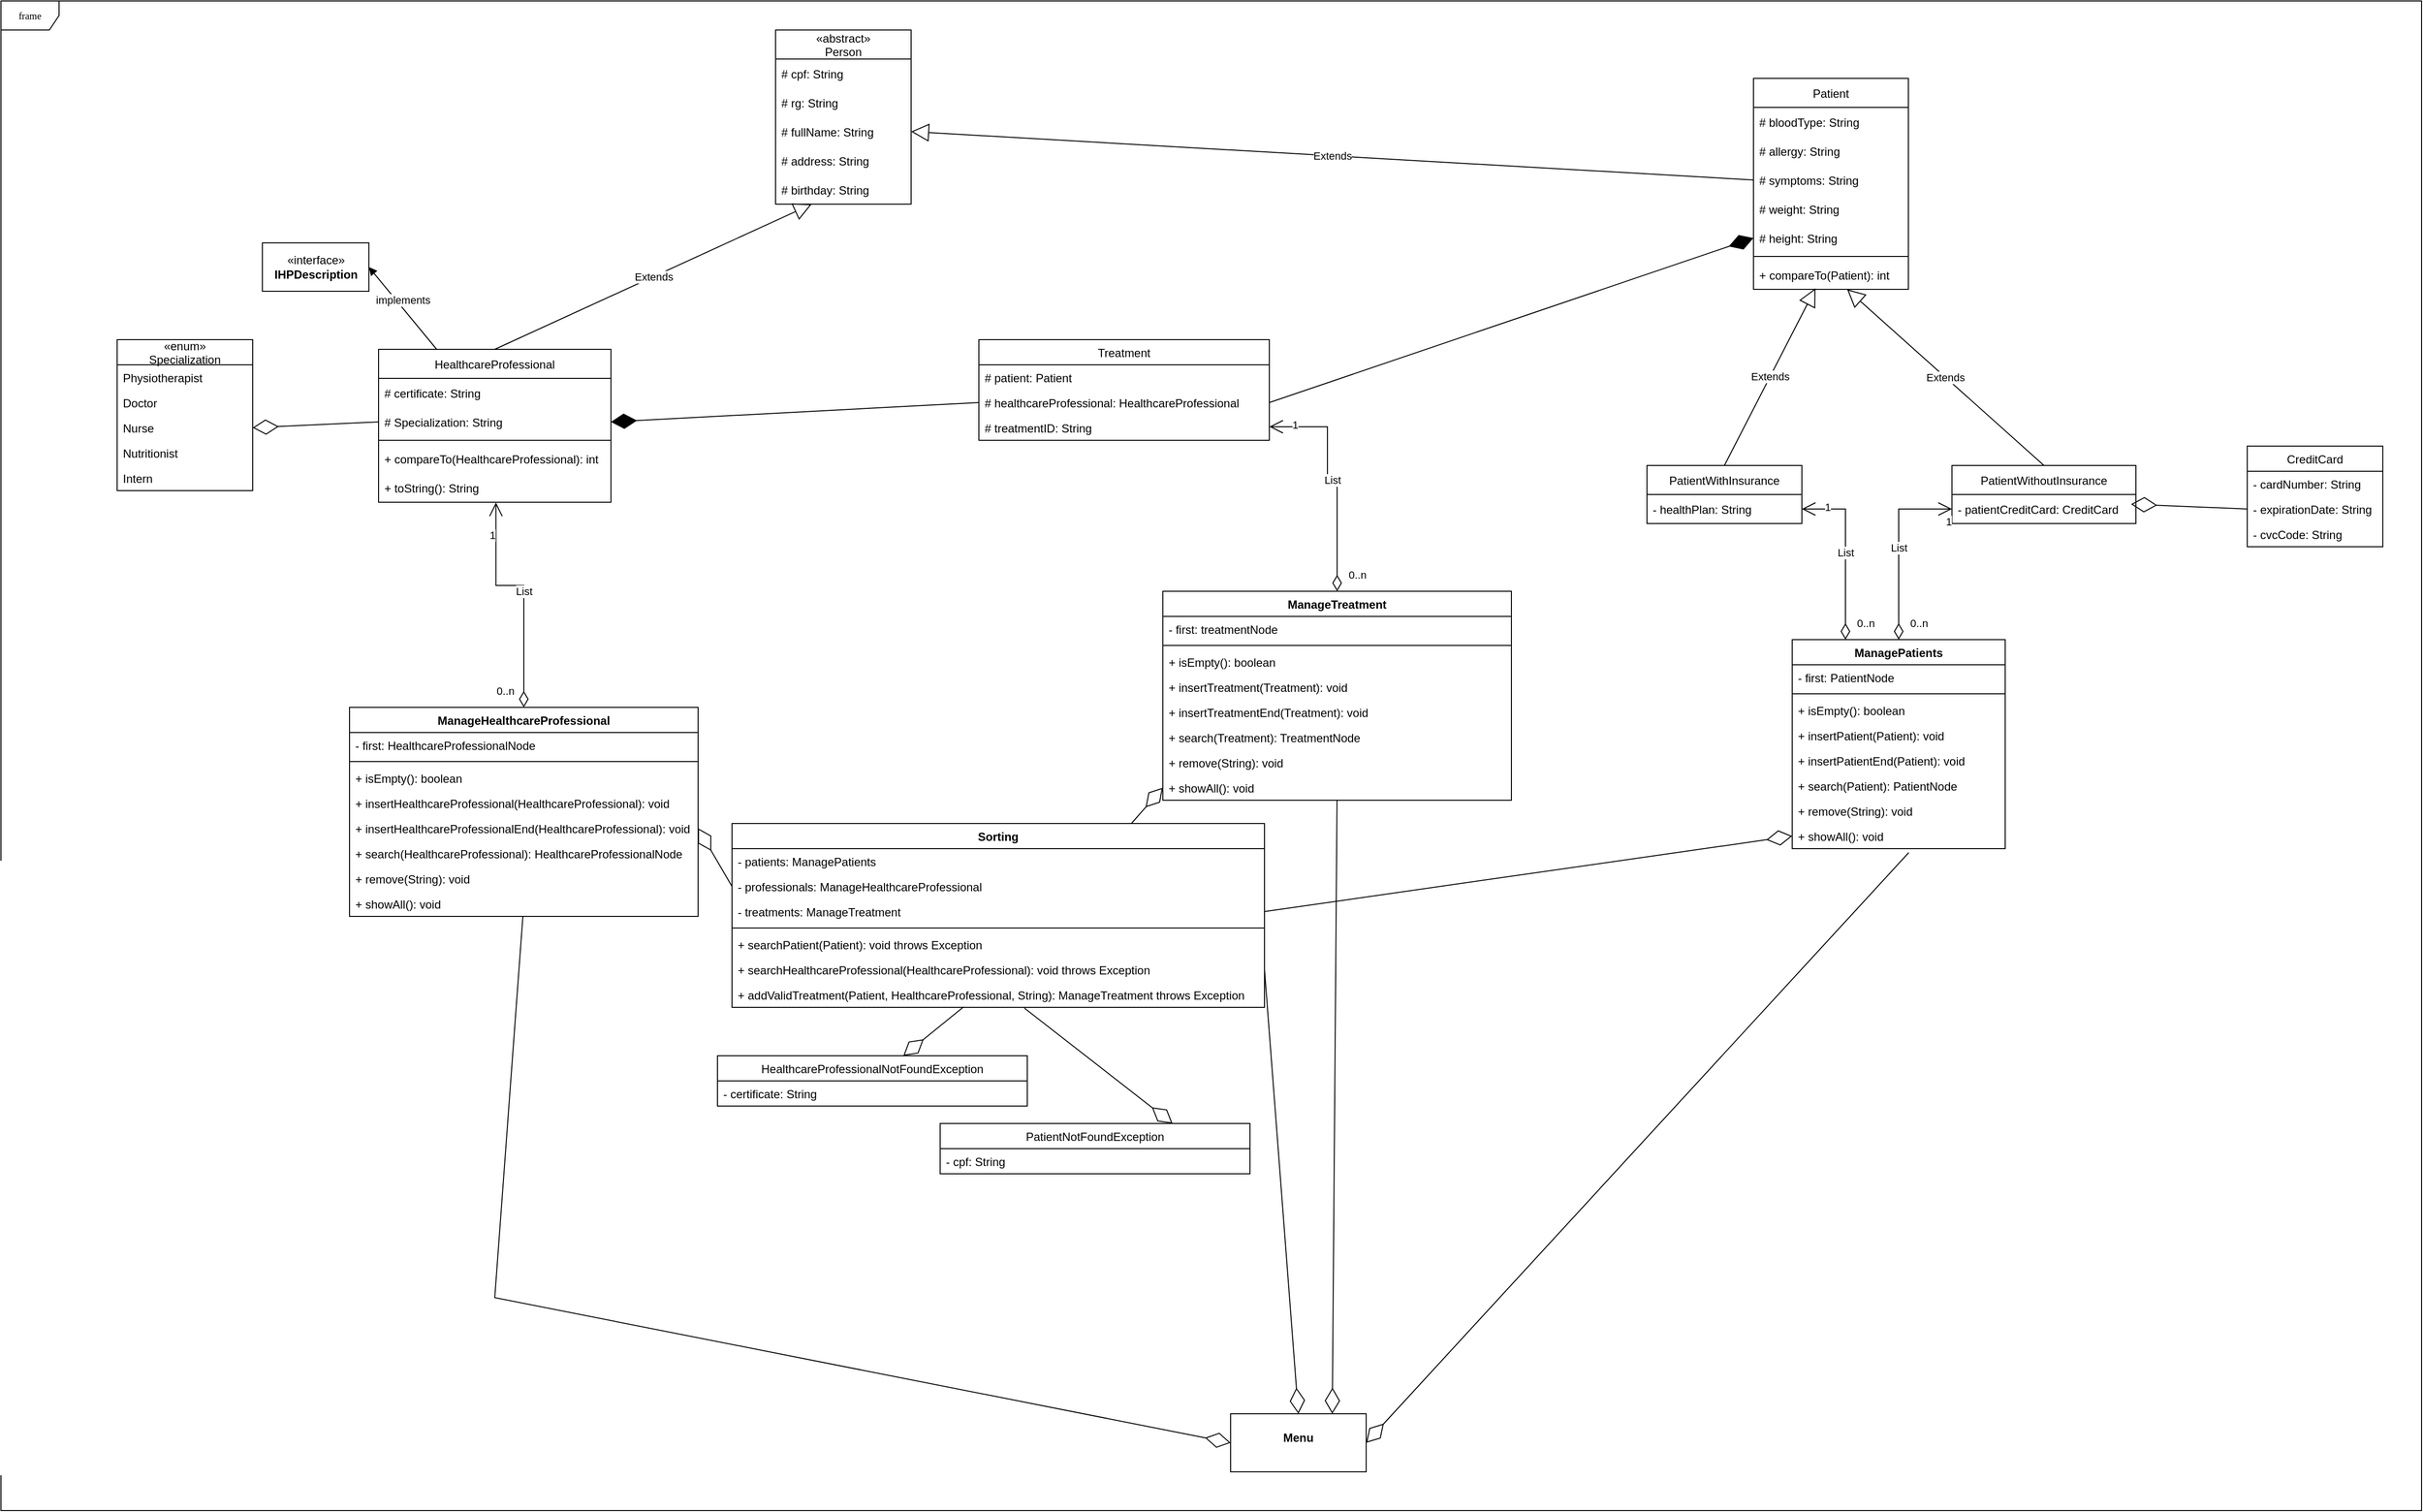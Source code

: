 <mxfile version="20.4.2" type="device"><diagram name="Page-1" id="c4acf3e9-155e-7222-9cf6-157b1a14988f"><mxGraphModel dx="4405" dy="1885" grid="1" gridSize="10" guides="1" tooltips="1" connect="1" arrows="1" fold="1" page="1" pageScale="1" pageWidth="850" pageHeight="1100" background="none" math="0" shadow="0"><root><mxCell id="0"/><mxCell id="1" parent="0"/><mxCell id="17acba5748e5396b-1" value="frame" style="shape=umlFrame;whiteSpace=wrap;html=1;rounded=0;shadow=0;comic=0;labelBackgroundColor=none;strokeWidth=1;fontFamily=Verdana;fontSize=10;align=center;" parent="1" vertex="1"><mxGeometry x="-30" y="30" width="2500" height="1560" as="geometry"/></mxCell><mxCell id="N2tjgYYpar3MFSPGsnlh-13" value="«abstract»&#10;Person" style="swimlane;fontStyle=0;childLayout=stackLayout;horizontal=1;startSize=30;horizontalStack=0;resizeParent=1;resizeParentMax=0;resizeLast=0;collapsible=1;marginBottom=0;" vertex="1" parent="1"><mxGeometry x="770" y="60" width="140" height="180" as="geometry"><mxRectangle x="420" y="280" width="80" height="30" as="alternateBounds"/></mxGeometry></mxCell><mxCell id="N2tjgYYpar3MFSPGsnlh-14" value="# cpf: String" style="text;strokeColor=none;fillColor=none;align=left;verticalAlign=middle;spacingLeft=4;spacingRight=4;overflow=hidden;points=[[0,0.5],[1,0.5]];portConstraint=eastwest;rotatable=0;" vertex="1" parent="N2tjgYYpar3MFSPGsnlh-13"><mxGeometry y="30" width="140" height="30" as="geometry"/></mxCell><mxCell id="N2tjgYYpar3MFSPGsnlh-15" value="# rg: String" style="text;strokeColor=none;fillColor=none;align=left;verticalAlign=middle;spacingLeft=4;spacingRight=4;overflow=hidden;points=[[0,0.5],[1,0.5]];portConstraint=eastwest;rotatable=0;" vertex="1" parent="N2tjgYYpar3MFSPGsnlh-13"><mxGeometry y="60" width="140" height="30" as="geometry"/></mxCell><mxCell id="N2tjgYYpar3MFSPGsnlh-16" value="# fullName: String" style="text;strokeColor=none;fillColor=none;align=left;verticalAlign=middle;spacingLeft=4;spacingRight=4;overflow=hidden;points=[[0,0.5],[1,0.5]];portConstraint=eastwest;rotatable=0;" vertex="1" parent="N2tjgYYpar3MFSPGsnlh-13"><mxGeometry y="90" width="140" height="30" as="geometry"/></mxCell><mxCell id="N2tjgYYpar3MFSPGsnlh-18" value="# address: String" style="text;strokeColor=none;fillColor=none;align=left;verticalAlign=middle;spacingLeft=4;spacingRight=4;overflow=hidden;points=[[0,0.5],[1,0.5]];portConstraint=eastwest;rotatable=0;" vertex="1" parent="N2tjgYYpar3MFSPGsnlh-13"><mxGeometry y="120" width="140" height="30" as="geometry"/></mxCell><mxCell id="N2tjgYYpar3MFSPGsnlh-19" value="# birthday: String" style="text;strokeColor=none;fillColor=none;align=left;verticalAlign=middle;spacingLeft=4;spacingRight=4;overflow=hidden;points=[[0,0.5],[1,0.5]];portConstraint=eastwest;rotatable=0;" vertex="1" parent="N2tjgYYpar3MFSPGsnlh-13"><mxGeometry y="150" width="140" height="30" as="geometry"/></mxCell><mxCell id="N2tjgYYpar3MFSPGsnlh-28" value="Patient" style="swimlane;fontStyle=0;childLayout=stackLayout;horizontal=1;startSize=30;horizontalStack=0;resizeParent=1;resizeParentMax=0;resizeLast=0;collapsible=1;marginBottom=0;" vertex="1" parent="1"><mxGeometry x="1780" y="110" width="160" height="218" as="geometry"><mxRectangle x="420" y="280" width="80" height="30" as="alternateBounds"/></mxGeometry></mxCell><mxCell id="N2tjgYYpar3MFSPGsnlh-29" value="# bloodType: String" style="text;strokeColor=none;fillColor=none;align=left;verticalAlign=middle;spacingLeft=4;spacingRight=4;overflow=hidden;points=[[0,0.5],[1,0.5]];portConstraint=eastwest;rotatable=0;" vertex="1" parent="N2tjgYYpar3MFSPGsnlh-28"><mxGeometry y="30" width="160" height="30" as="geometry"/></mxCell><mxCell id="N2tjgYYpar3MFSPGsnlh-30" value="# allergy: String" style="text;strokeColor=none;fillColor=none;align=left;verticalAlign=middle;spacingLeft=4;spacingRight=4;overflow=hidden;points=[[0,0.5],[1,0.5]];portConstraint=eastwest;rotatable=0;" vertex="1" parent="N2tjgYYpar3MFSPGsnlh-28"><mxGeometry y="60" width="160" height="30" as="geometry"/></mxCell><mxCell id="N2tjgYYpar3MFSPGsnlh-31" value="# symptoms: String" style="text;strokeColor=none;fillColor=none;align=left;verticalAlign=middle;spacingLeft=4;spacingRight=4;overflow=hidden;points=[[0,0.5],[1,0.5]];portConstraint=eastwest;rotatable=0;" vertex="1" parent="N2tjgYYpar3MFSPGsnlh-28"><mxGeometry y="90" width="160" height="30" as="geometry"/></mxCell><mxCell id="N2tjgYYpar3MFSPGsnlh-32" value="# weight: String" style="text;strokeColor=none;fillColor=none;align=left;verticalAlign=middle;spacingLeft=4;spacingRight=4;overflow=hidden;points=[[0,0.5],[1,0.5]];portConstraint=eastwest;rotatable=0;" vertex="1" parent="N2tjgYYpar3MFSPGsnlh-28"><mxGeometry y="120" width="160" height="30" as="geometry"/></mxCell><mxCell id="N2tjgYYpar3MFSPGsnlh-33" value="# height: String" style="text;strokeColor=none;fillColor=none;align=left;verticalAlign=middle;spacingLeft=4;spacingRight=4;overflow=hidden;points=[[0,0.5],[1,0.5]];portConstraint=eastwest;rotatable=0;" vertex="1" parent="N2tjgYYpar3MFSPGsnlh-28"><mxGeometry y="150" width="160" height="30" as="geometry"/></mxCell><mxCell id="N2tjgYYpar3MFSPGsnlh-45" value="" style="line;strokeWidth=1;fillColor=none;align=left;verticalAlign=middle;spacingTop=-1;spacingLeft=3;spacingRight=3;rotatable=0;labelPosition=right;points=[];portConstraint=eastwest;strokeColor=inherit;" vertex="1" parent="N2tjgYYpar3MFSPGsnlh-28"><mxGeometry y="180" width="160" height="8" as="geometry"/></mxCell><mxCell id="N2tjgYYpar3MFSPGsnlh-36" value="+ compareTo(Patient): int" style="text;strokeColor=none;fillColor=none;align=left;verticalAlign=middle;spacingLeft=4;spacingRight=4;overflow=hidden;points=[[0,0.5],[1,0.5]];portConstraint=eastwest;rotatable=0;" vertex="1" parent="N2tjgYYpar3MFSPGsnlh-28"><mxGeometry y="188" width="160" height="30" as="geometry"/></mxCell><mxCell id="N2tjgYYpar3MFSPGsnlh-42" value="Extends" style="endArrow=block;endSize=16;endFill=0;html=1;rounded=0;exitX=0;exitY=0.5;exitDx=0;exitDy=0;entryX=1;entryY=0.5;entryDx=0;entryDy=0;" edge="1" parent="1" source="N2tjgYYpar3MFSPGsnlh-31" target="N2tjgYYpar3MFSPGsnlh-16"><mxGeometry width="160" relative="1" as="geometry"><mxPoint x="560" y="370" as="sourcePoint"/><mxPoint x="720" y="370" as="targetPoint"/></mxGeometry></mxCell><mxCell id="N2tjgYYpar3MFSPGsnlh-46" value="HealthcareProfessional" style="swimlane;fontStyle=0;childLayout=stackLayout;horizontal=1;startSize=30;horizontalStack=0;resizeParent=1;resizeParentMax=0;resizeLast=0;collapsible=1;marginBottom=0;" vertex="1" parent="1"><mxGeometry x="360" y="390" width="240" height="158" as="geometry"><mxRectangle x="420" y="280" width="80" height="30" as="alternateBounds"/></mxGeometry></mxCell><mxCell id="N2tjgYYpar3MFSPGsnlh-47" value="# certificate: String" style="text;strokeColor=none;fillColor=none;align=left;verticalAlign=middle;spacingLeft=4;spacingRight=4;overflow=hidden;points=[[0,0.5],[1,0.5]];portConstraint=eastwest;rotatable=0;" vertex="1" parent="N2tjgYYpar3MFSPGsnlh-46"><mxGeometry y="30" width="240" height="30" as="geometry"/></mxCell><mxCell id="N2tjgYYpar3MFSPGsnlh-48" value="# Specialization: String" style="text;strokeColor=none;fillColor=none;align=left;verticalAlign=middle;spacingLeft=4;spacingRight=4;overflow=hidden;points=[[0,0.5],[1,0.5]];portConstraint=eastwest;rotatable=0;" vertex="1" parent="N2tjgYYpar3MFSPGsnlh-46"><mxGeometry y="60" width="240" height="30" as="geometry"/></mxCell><mxCell id="N2tjgYYpar3MFSPGsnlh-52" value="" style="line;strokeWidth=1;fillColor=none;align=left;verticalAlign=middle;spacingTop=-1;spacingLeft=3;spacingRight=3;rotatable=0;labelPosition=right;points=[];portConstraint=eastwest;strokeColor=inherit;" vertex="1" parent="N2tjgYYpar3MFSPGsnlh-46"><mxGeometry y="90" width="240" height="8" as="geometry"/></mxCell><mxCell id="N2tjgYYpar3MFSPGsnlh-94" value="+ compareTo(HealthcareProfessional): int" style="text;strokeColor=none;fillColor=none;align=left;verticalAlign=middle;spacingLeft=4;spacingRight=4;overflow=hidden;points=[[0,0.5],[1,0.5]];portConstraint=eastwest;rotatable=0;" vertex="1" parent="N2tjgYYpar3MFSPGsnlh-46"><mxGeometry y="98" width="240" height="30" as="geometry"/></mxCell><mxCell id="N2tjgYYpar3MFSPGsnlh-53" value="+ toString(): String" style="text;strokeColor=none;fillColor=none;align=left;verticalAlign=middle;spacingLeft=4;spacingRight=4;overflow=hidden;points=[[0,0.5],[1,0.5]];portConstraint=eastwest;rotatable=0;" vertex="1" parent="N2tjgYYpar3MFSPGsnlh-46"><mxGeometry y="128" width="240" height="30" as="geometry"/></mxCell><mxCell id="N2tjgYYpar3MFSPGsnlh-54" value="Extends" style="endArrow=block;endSize=16;endFill=0;html=1;rounded=0;exitX=0.5;exitY=0;exitDx=0;exitDy=0;" edge="1" parent="1" source="N2tjgYYpar3MFSPGsnlh-46" target="N2tjgYYpar3MFSPGsnlh-19"><mxGeometry width="160" relative="1" as="geometry"><mxPoint x="534.29" y="410" as="sourcePoint"/><mxPoint x="380.004" y="320" as="targetPoint"/></mxGeometry></mxCell><mxCell id="N2tjgYYpar3MFSPGsnlh-57" value="«enum»&#10;Specialization" style="swimlane;fontStyle=0;childLayout=stackLayout;horizontal=1;startSize=26;fillColor=none;horizontalStack=0;resizeParent=1;resizeParentMax=0;resizeLast=0;collapsible=1;marginBottom=0;" vertex="1" parent="1"><mxGeometry x="90" y="380" width="140" height="156" as="geometry"/></mxCell><mxCell id="N2tjgYYpar3MFSPGsnlh-58" value="Physiotherapist" style="text;strokeColor=none;fillColor=none;align=left;verticalAlign=top;spacingLeft=4;spacingRight=4;overflow=hidden;rotatable=0;points=[[0,0.5],[1,0.5]];portConstraint=eastwest;" vertex="1" parent="N2tjgYYpar3MFSPGsnlh-57"><mxGeometry y="26" width="140" height="26" as="geometry"/></mxCell><mxCell id="N2tjgYYpar3MFSPGsnlh-59" value="Doctor" style="text;strokeColor=none;fillColor=none;align=left;verticalAlign=top;spacingLeft=4;spacingRight=4;overflow=hidden;rotatable=0;points=[[0,0.5],[1,0.5]];portConstraint=eastwest;" vertex="1" parent="N2tjgYYpar3MFSPGsnlh-57"><mxGeometry y="52" width="140" height="26" as="geometry"/></mxCell><mxCell id="N2tjgYYpar3MFSPGsnlh-60" value="Nurse" style="text;strokeColor=none;fillColor=none;align=left;verticalAlign=top;spacingLeft=4;spacingRight=4;overflow=hidden;rotatable=0;points=[[0,0.5],[1,0.5]];portConstraint=eastwest;" vertex="1" parent="N2tjgYYpar3MFSPGsnlh-57"><mxGeometry y="78" width="140" height="26" as="geometry"/></mxCell><mxCell id="N2tjgYYpar3MFSPGsnlh-61" value="Nutritionist" style="text;strokeColor=none;fillColor=none;align=left;verticalAlign=top;spacingLeft=4;spacingRight=4;overflow=hidden;rotatable=0;points=[[0,0.5],[1,0.5]];portConstraint=eastwest;" vertex="1" parent="N2tjgYYpar3MFSPGsnlh-57"><mxGeometry y="104" width="140" height="26" as="geometry"/></mxCell><mxCell id="N2tjgYYpar3MFSPGsnlh-62" value="Intern" style="text;strokeColor=none;fillColor=none;align=left;verticalAlign=top;spacingLeft=4;spacingRight=4;overflow=hidden;rotatable=0;points=[[0,0.5],[1,0.5]];portConstraint=eastwest;" vertex="1" parent="N2tjgYYpar3MFSPGsnlh-57"><mxGeometry y="130" width="140" height="26" as="geometry"/></mxCell><mxCell id="N2tjgYYpar3MFSPGsnlh-77" value="PatientWithInsurance" style="swimlane;fontStyle=0;childLayout=stackLayout;horizontal=1;startSize=30;horizontalStack=0;resizeParent=1;resizeParentMax=0;resizeLast=0;collapsible=1;marginBottom=0;" vertex="1" parent="1"><mxGeometry x="1670" y="510" width="160" height="60" as="geometry"><mxRectangle x="420" y="280" width="80" height="30" as="alternateBounds"/></mxGeometry></mxCell><mxCell id="N2tjgYYpar3MFSPGsnlh-78" value="- healthPlan: String" style="text;strokeColor=none;fillColor=none;align=left;verticalAlign=middle;spacingLeft=4;spacingRight=4;overflow=hidden;points=[[0,0.5],[1,0.5]];portConstraint=eastwest;rotatable=0;" vertex="1" parent="N2tjgYYpar3MFSPGsnlh-77"><mxGeometry y="30" width="160" height="30" as="geometry"/></mxCell><mxCell id="N2tjgYYpar3MFSPGsnlh-85" value="PatientWithoutInsurance" style="swimlane;fontStyle=0;childLayout=stackLayout;horizontal=1;startSize=30;horizontalStack=0;resizeParent=1;resizeParentMax=0;resizeLast=0;collapsible=1;marginBottom=0;" vertex="1" parent="1"><mxGeometry x="1985" y="510" width="190" height="60" as="geometry"><mxRectangle x="420" y="280" width="80" height="30" as="alternateBounds"/></mxGeometry></mxCell><mxCell id="N2tjgYYpar3MFSPGsnlh-86" value="- patientCreditCard: CreditCard" style="text;strokeColor=none;fillColor=none;align=left;verticalAlign=middle;spacingLeft=4;spacingRight=4;overflow=hidden;points=[[0,0.5],[1,0.5]];portConstraint=eastwest;rotatable=0;" vertex="1" parent="N2tjgYYpar3MFSPGsnlh-85"><mxGeometry y="30" width="190" height="30" as="geometry"/></mxCell><mxCell id="N2tjgYYpar3MFSPGsnlh-88" value="Extends" style="endArrow=block;endSize=16;endFill=0;html=1;rounded=0;entryX=0.4;entryY=0.967;entryDx=0;entryDy=0;entryPerimeter=0;exitX=0.5;exitY=0;exitDx=0;exitDy=0;" edge="1" parent="1" source="N2tjgYYpar3MFSPGsnlh-77" target="N2tjgYYpar3MFSPGsnlh-36"><mxGeometry width="160" relative="1" as="geometry"><mxPoint x="1420" y="660" as="sourcePoint"/><mxPoint x="1471.429" y="570" as="targetPoint"/></mxGeometry></mxCell><mxCell id="N2tjgYYpar3MFSPGsnlh-89" value="Extends" style="endArrow=block;endSize=16;endFill=0;html=1;rounded=0;exitX=0.5;exitY=0;exitDx=0;exitDy=0;" edge="1" parent="1" source="N2tjgYYpar3MFSPGsnlh-85" target="N2tjgYYpar3MFSPGsnlh-36"><mxGeometry width="160" relative="1" as="geometry"><mxPoint x="1710" y="652.99" as="sourcePoint"/><mxPoint x="1836" y="560" as="targetPoint"/></mxGeometry></mxCell><mxCell id="N2tjgYYpar3MFSPGsnlh-90" value="«interface»&lt;br&gt;&lt;b&gt;IHPDescription&lt;/b&gt;" style="html=1;" vertex="1" parent="1"><mxGeometry x="240" y="280" width="110" height="50" as="geometry"/></mxCell><mxCell id="N2tjgYYpar3MFSPGsnlh-91" value="implements" style="html=1;verticalAlign=bottom;endArrow=block;rounded=0;exitX=0.25;exitY=0;exitDx=0;exitDy=0;entryX=1;entryY=0.5;entryDx=0;entryDy=0;" edge="1" parent="1" source="N2tjgYYpar3MFSPGsnlh-46" target="N2tjgYYpar3MFSPGsnlh-90"><mxGeometry width="80" relative="1" as="geometry"><mxPoint x="340" y="604.5" as="sourcePoint"/><mxPoint x="420" y="604.5" as="targetPoint"/></mxGeometry></mxCell><mxCell id="N2tjgYYpar3MFSPGsnlh-95" value="CreditCard" style="swimlane;fontStyle=0;childLayout=stackLayout;horizontal=1;startSize=26;fillColor=none;horizontalStack=0;resizeParent=1;resizeParentMax=0;resizeLast=0;collapsible=1;marginBottom=0;" vertex="1" parent="1"><mxGeometry x="2290" y="490" width="140" height="104" as="geometry"/></mxCell><mxCell id="N2tjgYYpar3MFSPGsnlh-96" value="- cardNumber: String" style="text;strokeColor=none;fillColor=none;align=left;verticalAlign=top;spacingLeft=4;spacingRight=4;overflow=hidden;rotatable=0;points=[[0,0.5],[1,0.5]];portConstraint=eastwest;" vertex="1" parent="N2tjgYYpar3MFSPGsnlh-95"><mxGeometry y="26" width="140" height="26" as="geometry"/></mxCell><mxCell id="N2tjgYYpar3MFSPGsnlh-97" value="- expirationDate: String" style="text;strokeColor=none;fillColor=none;align=left;verticalAlign=top;spacingLeft=4;spacingRight=4;overflow=hidden;rotatable=0;points=[[0,0.5],[1,0.5]];portConstraint=eastwest;" vertex="1" parent="N2tjgYYpar3MFSPGsnlh-95"><mxGeometry y="52" width="140" height="26" as="geometry"/></mxCell><mxCell id="N2tjgYYpar3MFSPGsnlh-98" value="- cvcCode: String" style="text;strokeColor=none;fillColor=none;align=left;verticalAlign=top;spacingLeft=4;spacingRight=4;overflow=hidden;rotatable=0;points=[[0,0.5],[1,0.5]];portConstraint=eastwest;" vertex="1" parent="N2tjgYYpar3MFSPGsnlh-95"><mxGeometry y="78" width="140" height="26" as="geometry"/></mxCell><mxCell id="N2tjgYYpar3MFSPGsnlh-102" value="ManagePatients" style="swimlane;fontStyle=1;align=center;verticalAlign=top;childLayout=stackLayout;horizontal=1;startSize=26;horizontalStack=0;resizeParent=1;resizeParentMax=0;resizeLast=0;collapsible=1;marginBottom=0;" vertex="1" parent="1"><mxGeometry x="1820" y="690" width="220" height="216" as="geometry"/></mxCell><mxCell id="N2tjgYYpar3MFSPGsnlh-103" value="- first: PatientNode" style="text;strokeColor=none;fillColor=none;align=left;verticalAlign=top;spacingLeft=4;spacingRight=4;overflow=hidden;rotatable=0;points=[[0,0.5],[1,0.5]];portConstraint=eastwest;" vertex="1" parent="N2tjgYYpar3MFSPGsnlh-102"><mxGeometry y="26" width="220" height="26" as="geometry"/></mxCell><mxCell id="N2tjgYYpar3MFSPGsnlh-104" value="" style="line;strokeWidth=1;fillColor=none;align=left;verticalAlign=middle;spacingTop=-1;spacingLeft=3;spacingRight=3;rotatable=0;labelPosition=right;points=[];portConstraint=eastwest;strokeColor=inherit;" vertex="1" parent="N2tjgYYpar3MFSPGsnlh-102"><mxGeometry y="52" width="220" height="8" as="geometry"/></mxCell><mxCell id="N2tjgYYpar3MFSPGsnlh-105" value="+ isEmpty(): boolean" style="text;strokeColor=none;fillColor=none;align=left;verticalAlign=top;spacingLeft=4;spacingRight=4;overflow=hidden;rotatable=0;points=[[0,0.5],[1,0.5]];portConstraint=eastwest;" vertex="1" parent="N2tjgYYpar3MFSPGsnlh-102"><mxGeometry y="60" width="220" height="26" as="geometry"/></mxCell><mxCell id="N2tjgYYpar3MFSPGsnlh-107" value="+ insertPatient(Patient): void" style="text;strokeColor=none;fillColor=none;align=left;verticalAlign=top;spacingLeft=4;spacingRight=4;overflow=hidden;rotatable=0;points=[[0,0.5],[1,0.5]];portConstraint=eastwest;" vertex="1" parent="N2tjgYYpar3MFSPGsnlh-102"><mxGeometry y="86" width="220" height="26" as="geometry"/></mxCell><mxCell id="N2tjgYYpar3MFSPGsnlh-108" value="+ insertPatientEnd(Patient): void" style="text;strokeColor=none;fillColor=none;align=left;verticalAlign=top;spacingLeft=4;spacingRight=4;overflow=hidden;rotatable=0;points=[[0,0.5],[1,0.5]];portConstraint=eastwest;" vertex="1" parent="N2tjgYYpar3MFSPGsnlh-102"><mxGeometry y="112" width="220" height="26" as="geometry"/></mxCell><mxCell id="N2tjgYYpar3MFSPGsnlh-109" value="+ search(Patient): PatientNode" style="text;strokeColor=none;fillColor=none;align=left;verticalAlign=top;spacingLeft=4;spacingRight=4;overflow=hidden;rotatable=0;points=[[0,0.5],[1,0.5]];portConstraint=eastwest;" vertex="1" parent="N2tjgYYpar3MFSPGsnlh-102"><mxGeometry y="138" width="220" height="26" as="geometry"/></mxCell><mxCell id="N2tjgYYpar3MFSPGsnlh-110" value="+ remove(String): void" style="text;strokeColor=none;fillColor=none;align=left;verticalAlign=top;spacingLeft=4;spacingRight=4;overflow=hidden;rotatable=0;points=[[0,0.5],[1,0.5]];portConstraint=eastwest;" vertex="1" parent="N2tjgYYpar3MFSPGsnlh-102"><mxGeometry y="164" width="220" height="26" as="geometry"/></mxCell><mxCell id="N2tjgYYpar3MFSPGsnlh-106" value="+ showAll(): void" style="text;strokeColor=none;fillColor=none;align=left;verticalAlign=top;spacingLeft=4;spacingRight=4;overflow=hidden;rotatable=0;points=[[0,0.5],[1,0.5]];portConstraint=eastwest;" vertex="1" parent="N2tjgYYpar3MFSPGsnlh-102"><mxGeometry y="190" width="220" height="26" as="geometry"/></mxCell><mxCell id="N2tjgYYpar3MFSPGsnlh-111" value="ManageHealthcareProfessional" style="swimlane;fontStyle=1;align=center;verticalAlign=top;childLayout=stackLayout;horizontal=1;startSize=26;horizontalStack=0;resizeParent=1;resizeParentMax=0;resizeLast=0;collapsible=1;marginBottom=0;" vertex="1" parent="1"><mxGeometry x="330" y="760" width="360" height="216" as="geometry"/></mxCell><mxCell id="N2tjgYYpar3MFSPGsnlh-112" value="- first: HealthcareProfessionalNode" style="text;strokeColor=none;fillColor=none;align=left;verticalAlign=top;spacingLeft=4;spacingRight=4;overflow=hidden;rotatable=0;points=[[0,0.5],[1,0.5]];portConstraint=eastwest;" vertex="1" parent="N2tjgYYpar3MFSPGsnlh-111"><mxGeometry y="26" width="360" height="26" as="geometry"/></mxCell><mxCell id="N2tjgYYpar3MFSPGsnlh-113" value="" style="line;strokeWidth=1;fillColor=none;align=left;verticalAlign=middle;spacingTop=-1;spacingLeft=3;spacingRight=3;rotatable=0;labelPosition=right;points=[];portConstraint=eastwest;strokeColor=inherit;" vertex="1" parent="N2tjgYYpar3MFSPGsnlh-111"><mxGeometry y="52" width="360" height="8" as="geometry"/></mxCell><mxCell id="N2tjgYYpar3MFSPGsnlh-114" value="+ isEmpty(): boolean" style="text;strokeColor=none;fillColor=none;align=left;verticalAlign=top;spacingLeft=4;spacingRight=4;overflow=hidden;rotatable=0;points=[[0,0.5],[1,0.5]];portConstraint=eastwest;" vertex="1" parent="N2tjgYYpar3MFSPGsnlh-111"><mxGeometry y="60" width="360" height="26" as="geometry"/></mxCell><mxCell id="N2tjgYYpar3MFSPGsnlh-115" value="+ insertHealthcareProfessional(HealthcareProfessional): void" style="text;strokeColor=none;fillColor=none;align=left;verticalAlign=top;spacingLeft=4;spacingRight=4;overflow=hidden;rotatable=0;points=[[0,0.5],[1,0.5]];portConstraint=eastwest;" vertex="1" parent="N2tjgYYpar3MFSPGsnlh-111"><mxGeometry y="86" width="360" height="26" as="geometry"/></mxCell><mxCell id="N2tjgYYpar3MFSPGsnlh-116" value="+ insertHealthcareProfessionalEnd(HealthcareProfessional): void" style="text;strokeColor=none;fillColor=none;align=left;verticalAlign=top;spacingLeft=4;spacingRight=4;overflow=hidden;rotatable=0;points=[[0,0.5],[1,0.5]];portConstraint=eastwest;" vertex="1" parent="N2tjgYYpar3MFSPGsnlh-111"><mxGeometry y="112" width="360" height="26" as="geometry"/></mxCell><mxCell id="N2tjgYYpar3MFSPGsnlh-117" value="+ search(HealthcareProfessional): HealthcareProfessionalNode" style="text;strokeColor=none;fillColor=none;align=left;verticalAlign=top;spacingLeft=4;spacingRight=4;overflow=hidden;rotatable=0;points=[[0,0.5],[1,0.5]];portConstraint=eastwest;" vertex="1" parent="N2tjgYYpar3MFSPGsnlh-111"><mxGeometry y="138" width="360" height="26" as="geometry"/></mxCell><mxCell id="N2tjgYYpar3MFSPGsnlh-118" value="+ remove(String): void" style="text;strokeColor=none;fillColor=none;align=left;verticalAlign=top;spacingLeft=4;spacingRight=4;overflow=hidden;rotatable=0;points=[[0,0.5],[1,0.5]];portConstraint=eastwest;" vertex="1" parent="N2tjgYYpar3MFSPGsnlh-111"><mxGeometry y="164" width="360" height="26" as="geometry"/></mxCell><mxCell id="N2tjgYYpar3MFSPGsnlh-119" value="+ showAll(): void" style="text;strokeColor=none;fillColor=none;align=left;verticalAlign=top;spacingLeft=4;spacingRight=4;overflow=hidden;rotatable=0;points=[[0,0.5],[1,0.5]];portConstraint=eastwest;" vertex="1" parent="N2tjgYYpar3MFSPGsnlh-111"><mxGeometry y="190" width="360" height="26" as="geometry"/></mxCell><mxCell id="N2tjgYYpar3MFSPGsnlh-120" value="List" style="endArrow=open;html=1;endSize=12;startArrow=diamondThin;startSize=14;startFill=0;edgeStyle=orthogonalEdgeStyle;rounded=0;exitX=0.5;exitY=0;exitDx=0;exitDy=0;entryX=0.505;entryY=1.01;entryDx=0;entryDy=0;entryPerimeter=0;" edge="1" parent="1" source="N2tjgYYpar3MFSPGsnlh-111" target="N2tjgYYpar3MFSPGsnlh-53"><mxGeometry relative="1" as="geometry"><mxPoint x="460" y="630" as="sourcePoint"/><mxPoint x="620" y="630" as="targetPoint"/><Array as="points"><mxPoint x="510" y="634"/><mxPoint x="481" y="634"/></Array></mxGeometry></mxCell><mxCell id="N2tjgYYpar3MFSPGsnlh-121" value="0..n" style="edgeLabel;resizable=0;html=1;align=left;verticalAlign=top;" connectable="0" vertex="1" parent="N2tjgYYpar3MFSPGsnlh-120"><mxGeometry x="-1" relative="1" as="geometry"><mxPoint x="-30" y="-30" as="offset"/></mxGeometry></mxCell><mxCell id="N2tjgYYpar3MFSPGsnlh-122" value="1" style="edgeLabel;resizable=0;html=1;align=right;verticalAlign=top;" connectable="0" vertex="1" parent="N2tjgYYpar3MFSPGsnlh-120"><mxGeometry x="1" relative="1" as="geometry"><mxPoint y="21" as="offset"/></mxGeometry></mxCell><mxCell id="N2tjgYYpar3MFSPGsnlh-130" value="List" style="endArrow=open;html=1;endSize=12;startArrow=diamondThin;startSize=14;startFill=0;edgeStyle=orthogonalEdgeStyle;rounded=0;entryX=0;entryY=0.5;entryDx=0;entryDy=0;" edge="1" parent="1" source="N2tjgYYpar3MFSPGsnlh-102" target="N2tjgYYpar3MFSPGsnlh-86"><mxGeometry relative="1" as="geometry"><mxPoint x="1880" y="560" as="sourcePoint"/><mxPoint x="2040" y="560" as="targetPoint"/></mxGeometry></mxCell><mxCell id="N2tjgYYpar3MFSPGsnlh-131" value="0..n" style="edgeLabel;resizable=0;html=1;align=left;verticalAlign=top;" connectable="0" vertex="1" parent="N2tjgYYpar3MFSPGsnlh-130"><mxGeometry x="-1" relative="1" as="geometry"><mxPoint x="10" y="-30" as="offset"/></mxGeometry></mxCell><mxCell id="N2tjgYYpar3MFSPGsnlh-132" value="1" style="edgeLabel;resizable=0;html=1;align=right;verticalAlign=top;" connectable="0" vertex="1" parent="N2tjgYYpar3MFSPGsnlh-130"><mxGeometry x="1" relative="1" as="geometry"/></mxCell><mxCell id="N2tjgYYpar3MFSPGsnlh-136" value="List" style="endArrow=open;html=1;endSize=12;startArrow=diamondThin;startSize=14;startFill=0;edgeStyle=orthogonalEdgeStyle;rounded=0;entryX=1;entryY=0.5;entryDx=0;entryDy=0;exitX=0.25;exitY=0;exitDx=0;exitDy=0;" edge="1" parent="1" source="N2tjgYYpar3MFSPGsnlh-102" target="N2tjgYYpar3MFSPGsnlh-78"><mxGeometry relative="1" as="geometry"><mxPoint x="1832.471" y="655" as="sourcePoint"/><mxPoint x="1887.53" y="520" as="targetPoint"/></mxGeometry></mxCell><mxCell id="N2tjgYYpar3MFSPGsnlh-137" value="0..n" style="edgeLabel;resizable=0;html=1;align=left;verticalAlign=top;" connectable="0" vertex="1" parent="N2tjgYYpar3MFSPGsnlh-136"><mxGeometry x="-1" relative="1" as="geometry"><mxPoint x="10" y="-30" as="offset"/></mxGeometry></mxCell><mxCell id="N2tjgYYpar3MFSPGsnlh-138" value="1" style="edgeLabel;resizable=0;html=1;align=right;verticalAlign=top;" connectable="0" vertex="1" parent="N2tjgYYpar3MFSPGsnlh-136"><mxGeometry x="1" relative="1" as="geometry"><mxPoint x="30" y="-15" as="offset"/></mxGeometry></mxCell><mxCell id="N2tjgYYpar3MFSPGsnlh-139" value="Treatment" style="swimlane;fontStyle=0;childLayout=stackLayout;horizontal=1;startSize=26;fillColor=none;horizontalStack=0;resizeParent=1;resizeParentMax=0;resizeLast=0;collapsible=1;marginBottom=0;" vertex="1" parent="1"><mxGeometry x="980" y="380" width="300" height="104" as="geometry"/></mxCell><mxCell id="N2tjgYYpar3MFSPGsnlh-140" value="# patient: Patient" style="text;strokeColor=none;fillColor=none;align=left;verticalAlign=top;spacingLeft=4;spacingRight=4;overflow=hidden;rotatable=0;points=[[0,0.5],[1,0.5]];portConstraint=eastwest;" vertex="1" parent="N2tjgYYpar3MFSPGsnlh-139"><mxGeometry y="26" width="300" height="26" as="geometry"/></mxCell><mxCell id="N2tjgYYpar3MFSPGsnlh-141" value="# healthcareProfessional: HealthcareProfessional" style="text;strokeColor=none;fillColor=none;align=left;verticalAlign=top;spacingLeft=4;spacingRight=4;overflow=hidden;rotatable=0;points=[[0,0.5],[1,0.5]];portConstraint=eastwest;" vertex="1" parent="N2tjgYYpar3MFSPGsnlh-139"><mxGeometry y="52" width="300" height="26" as="geometry"/></mxCell><mxCell id="N2tjgYYpar3MFSPGsnlh-142" value="# treatmentID: String" style="text;strokeColor=none;fillColor=none;align=left;verticalAlign=top;spacingLeft=4;spacingRight=4;overflow=hidden;rotatable=0;points=[[0,0.5],[1,0.5]];portConstraint=eastwest;" vertex="1" parent="N2tjgYYpar3MFSPGsnlh-139"><mxGeometry y="78" width="300" height="26" as="geometry"/></mxCell><mxCell id="N2tjgYYpar3MFSPGsnlh-143" value="ManageTreatment" style="swimlane;fontStyle=1;align=center;verticalAlign=top;childLayout=stackLayout;horizontal=1;startSize=26;horizontalStack=0;resizeParent=1;resizeParentMax=0;resizeLast=0;collapsible=1;marginBottom=0;" vertex="1" parent="1"><mxGeometry x="1170" y="640" width="360" height="216" as="geometry"/></mxCell><mxCell id="N2tjgYYpar3MFSPGsnlh-144" value="- first: treatmentNode" style="text;strokeColor=none;fillColor=none;align=left;verticalAlign=top;spacingLeft=4;spacingRight=4;overflow=hidden;rotatable=0;points=[[0,0.5],[1,0.5]];portConstraint=eastwest;" vertex="1" parent="N2tjgYYpar3MFSPGsnlh-143"><mxGeometry y="26" width="360" height="26" as="geometry"/></mxCell><mxCell id="N2tjgYYpar3MFSPGsnlh-145" value="" style="line;strokeWidth=1;fillColor=none;align=left;verticalAlign=middle;spacingTop=-1;spacingLeft=3;spacingRight=3;rotatable=0;labelPosition=right;points=[];portConstraint=eastwest;strokeColor=inherit;" vertex="1" parent="N2tjgYYpar3MFSPGsnlh-143"><mxGeometry y="52" width="360" height="8" as="geometry"/></mxCell><mxCell id="N2tjgYYpar3MFSPGsnlh-146" value="+ isEmpty(): boolean" style="text;strokeColor=none;fillColor=none;align=left;verticalAlign=top;spacingLeft=4;spacingRight=4;overflow=hidden;rotatable=0;points=[[0,0.5],[1,0.5]];portConstraint=eastwest;" vertex="1" parent="N2tjgYYpar3MFSPGsnlh-143"><mxGeometry y="60" width="360" height="26" as="geometry"/></mxCell><mxCell id="N2tjgYYpar3MFSPGsnlh-147" value="+ insertTreatment(Treatment): void" style="text;strokeColor=none;fillColor=none;align=left;verticalAlign=top;spacingLeft=4;spacingRight=4;overflow=hidden;rotatable=0;points=[[0,0.5],[1,0.5]];portConstraint=eastwest;" vertex="1" parent="N2tjgYYpar3MFSPGsnlh-143"><mxGeometry y="86" width="360" height="26" as="geometry"/></mxCell><mxCell id="N2tjgYYpar3MFSPGsnlh-148" value="+ insertTreatmentEnd(Treatment): void" style="text;strokeColor=none;fillColor=none;align=left;verticalAlign=top;spacingLeft=4;spacingRight=4;overflow=hidden;rotatable=0;points=[[0,0.5],[1,0.5]];portConstraint=eastwest;" vertex="1" parent="N2tjgYYpar3MFSPGsnlh-143"><mxGeometry y="112" width="360" height="26" as="geometry"/></mxCell><mxCell id="N2tjgYYpar3MFSPGsnlh-149" value="+ search(Treatment): TreatmentNode" style="text;strokeColor=none;fillColor=none;align=left;verticalAlign=top;spacingLeft=4;spacingRight=4;overflow=hidden;rotatable=0;points=[[0,0.5],[1,0.5]];portConstraint=eastwest;" vertex="1" parent="N2tjgYYpar3MFSPGsnlh-143"><mxGeometry y="138" width="360" height="26" as="geometry"/></mxCell><mxCell id="N2tjgYYpar3MFSPGsnlh-150" value="+ remove(String): void" style="text;strokeColor=none;fillColor=none;align=left;verticalAlign=top;spacingLeft=4;spacingRight=4;overflow=hidden;rotatable=0;points=[[0,0.5],[1,0.5]];portConstraint=eastwest;" vertex="1" parent="N2tjgYYpar3MFSPGsnlh-143"><mxGeometry y="164" width="360" height="26" as="geometry"/></mxCell><mxCell id="N2tjgYYpar3MFSPGsnlh-151" value="+ showAll(): void" style="text;strokeColor=none;fillColor=none;align=left;verticalAlign=top;spacingLeft=4;spacingRight=4;overflow=hidden;rotatable=0;points=[[0,0.5],[1,0.5]];portConstraint=eastwest;" vertex="1" parent="N2tjgYYpar3MFSPGsnlh-143"><mxGeometry y="190" width="360" height="26" as="geometry"/></mxCell><mxCell id="N2tjgYYpar3MFSPGsnlh-152" value="Sorting" style="swimlane;fontStyle=1;align=center;verticalAlign=top;childLayout=stackLayout;horizontal=1;startSize=26;horizontalStack=0;resizeParent=1;resizeParentMax=0;resizeLast=0;collapsible=1;marginBottom=0;" vertex="1" parent="1"><mxGeometry x="725" y="880" width="550" height="190" as="geometry"/></mxCell><mxCell id="N2tjgYYpar3MFSPGsnlh-156" value="- patients: ManagePatients" style="text;strokeColor=none;fillColor=none;align=left;verticalAlign=top;spacingLeft=4;spacingRight=4;overflow=hidden;rotatable=0;points=[[0,0.5],[1,0.5]];portConstraint=eastwest;" vertex="1" parent="N2tjgYYpar3MFSPGsnlh-152"><mxGeometry y="26" width="550" height="26" as="geometry"/></mxCell><mxCell id="N2tjgYYpar3MFSPGsnlh-157" value="- professionals: ManageHealthcareProfessional" style="text;strokeColor=none;fillColor=none;align=left;verticalAlign=top;spacingLeft=4;spacingRight=4;overflow=hidden;rotatable=0;points=[[0,0.5],[1,0.5]];portConstraint=eastwest;" vertex="1" parent="N2tjgYYpar3MFSPGsnlh-152"><mxGeometry y="52" width="550" height="26" as="geometry"/></mxCell><mxCell id="N2tjgYYpar3MFSPGsnlh-153" value="- treatments: ManageTreatment" style="text;strokeColor=none;fillColor=none;align=left;verticalAlign=top;spacingLeft=4;spacingRight=4;overflow=hidden;rotatable=0;points=[[0,0.5],[1,0.5]];portConstraint=eastwest;" vertex="1" parent="N2tjgYYpar3MFSPGsnlh-152"><mxGeometry y="78" width="550" height="26" as="geometry"/></mxCell><mxCell id="N2tjgYYpar3MFSPGsnlh-154" value="" style="line;strokeWidth=1;fillColor=none;align=left;verticalAlign=middle;spacingTop=-1;spacingLeft=3;spacingRight=3;rotatable=0;labelPosition=right;points=[];portConstraint=eastwest;strokeColor=inherit;" vertex="1" parent="N2tjgYYpar3MFSPGsnlh-152"><mxGeometry y="104" width="550" height="8" as="geometry"/></mxCell><mxCell id="N2tjgYYpar3MFSPGsnlh-180" value="+ searchPatient(Patient): void throws Exception" style="text;strokeColor=none;fillColor=none;align=left;verticalAlign=top;spacingLeft=4;spacingRight=4;overflow=hidden;rotatable=0;points=[[0,0.5],[1,0.5]];portConstraint=eastwest;" vertex="1" parent="N2tjgYYpar3MFSPGsnlh-152"><mxGeometry y="112" width="550" height="26" as="geometry"/></mxCell><mxCell id="N2tjgYYpar3MFSPGsnlh-181" value="+ searchHealthcareProfessional(HealthcareProfessional): void throws Exception" style="text;strokeColor=none;fillColor=none;align=left;verticalAlign=top;spacingLeft=4;spacingRight=4;overflow=hidden;rotatable=0;points=[[0,0.5],[1,0.5]];portConstraint=eastwest;" vertex="1" parent="N2tjgYYpar3MFSPGsnlh-152"><mxGeometry y="138" width="550" height="26" as="geometry"/></mxCell><mxCell id="N2tjgYYpar3MFSPGsnlh-155" value="+ addValidTreatment(Patient, HealthcareProfessional, String): ManageTreatment throws Exception" style="text;strokeColor=none;fillColor=none;align=left;verticalAlign=top;spacingLeft=4;spacingRight=4;overflow=hidden;rotatable=0;points=[[0,0.5],[1,0.5]];portConstraint=eastwest;" vertex="1" parent="N2tjgYYpar3MFSPGsnlh-152"><mxGeometry y="164" width="550" height="26" as="geometry"/></mxCell><mxCell id="N2tjgYYpar3MFSPGsnlh-163" value="" style="endArrow=diamondThin;endFill=1;endSize=24;html=1;rounded=0;entryX=1;entryY=0.5;entryDx=0;entryDy=0;exitX=0;exitY=0.5;exitDx=0;exitDy=0;" edge="1" parent="1" source="N2tjgYYpar3MFSPGsnlh-141" target="N2tjgYYpar3MFSPGsnlh-48"><mxGeometry width="160" relative="1" as="geometry"><mxPoint x="760" y="560" as="sourcePoint"/><mxPoint x="920" y="560" as="targetPoint"/></mxGeometry></mxCell><mxCell id="N2tjgYYpar3MFSPGsnlh-164" value="" style="endArrow=diamondThin;endFill=1;endSize=24;html=1;rounded=0;entryX=0;entryY=0.5;entryDx=0;entryDy=0;exitX=1;exitY=0.5;exitDx=0;exitDy=0;" edge="1" parent="1" source="N2tjgYYpar3MFSPGsnlh-141" target="N2tjgYYpar3MFSPGsnlh-33"><mxGeometry width="160" relative="1" as="geometry"><mxPoint x="1610" y="590" as="sourcePoint"/><mxPoint x="1230" y="610" as="targetPoint"/></mxGeometry></mxCell><mxCell id="N2tjgYYpar3MFSPGsnlh-165" value="" style="endArrow=diamondThin;endFill=0;endSize=24;html=1;rounded=0;entryX=1;entryY=0.5;entryDx=0;entryDy=0;exitX=0;exitY=0.5;exitDx=0;exitDy=0;" edge="1" parent="1" source="N2tjgYYpar3MFSPGsnlh-157" target="N2tjgYYpar3MFSPGsnlh-116"><mxGeometry width="160" relative="1" as="geometry"><mxPoint x="730" y="700" as="sourcePoint"/><mxPoint x="890" y="700" as="targetPoint"/></mxGeometry></mxCell><mxCell id="N2tjgYYpar3MFSPGsnlh-167" value="" style="endArrow=diamondThin;endFill=0;endSize=24;html=1;rounded=0;entryX=0;entryY=0.5;entryDx=0;entryDy=0;exitX=0.75;exitY=0;exitDx=0;exitDy=0;" edge="1" parent="1" source="N2tjgYYpar3MFSPGsnlh-152" target="N2tjgYYpar3MFSPGsnlh-151"><mxGeometry width="160" relative="1" as="geometry"><mxPoint x="890" y="870" as="sourcePoint"/><mxPoint x="1050" y="870" as="targetPoint"/></mxGeometry></mxCell><mxCell id="N2tjgYYpar3MFSPGsnlh-169" value="List" style="endArrow=open;html=1;endSize=12;startArrow=diamondThin;startSize=14;startFill=0;edgeStyle=orthogonalEdgeStyle;rounded=0;exitX=0.5;exitY=0;exitDx=0;exitDy=0;" edge="1" parent="1" source="N2tjgYYpar3MFSPGsnlh-143"><mxGeometry relative="1" as="geometry"><mxPoint x="1545" y="585" as="sourcePoint"/><mxPoint x="1280" y="470" as="targetPoint"/><Array as="points"><mxPoint x="1350" y="525"/><mxPoint x="1340" y="525"/><mxPoint x="1340" y="470"/></Array></mxGeometry></mxCell><mxCell id="N2tjgYYpar3MFSPGsnlh-170" value="0..n" style="edgeLabel;resizable=0;html=1;align=left;verticalAlign=top;" connectable="0" vertex="1" parent="N2tjgYYpar3MFSPGsnlh-169"><mxGeometry x="-1" relative="1" as="geometry"><mxPoint x="10" y="-30" as="offset"/></mxGeometry></mxCell><mxCell id="N2tjgYYpar3MFSPGsnlh-171" value="1" style="edgeLabel;resizable=0;html=1;align=right;verticalAlign=top;" connectable="0" vertex="1" parent="N2tjgYYpar3MFSPGsnlh-169"><mxGeometry x="1" relative="1" as="geometry"><mxPoint x="30" y="-15" as="offset"/></mxGeometry></mxCell><mxCell id="N2tjgYYpar3MFSPGsnlh-172" value="" style="endArrow=diamondThin;endFill=0;endSize=24;html=1;rounded=0;entryX=0;entryY=0.5;entryDx=0;entryDy=0;exitX=1;exitY=0.5;exitDx=0;exitDy=0;" edge="1" parent="1" source="N2tjgYYpar3MFSPGsnlh-153" target="N2tjgYYpar3MFSPGsnlh-106"><mxGeometry width="160" relative="1" as="geometry"><mxPoint x="1275" y="1000" as="sourcePoint"/><mxPoint x="1435" y="1000" as="targetPoint"/></mxGeometry></mxCell><mxCell id="N2tjgYYpar3MFSPGsnlh-173" value="PatientNotFoundException" style="swimlane;fontStyle=0;childLayout=stackLayout;horizontal=1;startSize=26;fillColor=none;horizontalStack=0;resizeParent=1;resizeParentMax=0;resizeLast=0;collapsible=1;marginBottom=0;" vertex="1" parent="1"><mxGeometry x="940" y="1190" width="320" height="52" as="geometry"/></mxCell><mxCell id="N2tjgYYpar3MFSPGsnlh-174" value="- cpf: String" style="text;strokeColor=none;fillColor=none;align=left;verticalAlign=top;spacingLeft=4;spacingRight=4;overflow=hidden;rotatable=0;points=[[0,0.5],[1,0.5]];portConstraint=eastwest;" vertex="1" parent="N2tjgYYpar3MFSPGsnlh-173"><mxGeometry y="26" width="320" height="26" as="geometry"/></mxCell><mxCell id="N2tjgYYpar3MFSPGsnlh-177" value="HealthcareProfessionalNotFoundException" style="swimlane;fontStyle=0;childLayout=stackLayout;horizontal=1;startSize=26;fillColor=none;horizontalStack=0;resizeParent=1;resizeParentMax=0;resizeLast=0;collapsible=1;marginBottom=0;" vertex="1" parent="1"><mxGeometry x="710" y="1120" width="320" height="52" as="geometry"/></mxCell><mxCell id="N2tjgYYpar3MFSPGsnlh-178" value="- certificate: String" style="text;strokeColor=none;fillColor=none;align=left;verticalAlign=top;spacingLeft=4;spacingRight=4;overflow=hidden;rotatable=0;points=[[0,0.5],[1,0.5]];portConstraint=eastwest;" vertex="1" parent="N2tjgYYpar3MFSPGsnlh-177"><mxGeometry y="26" width="320" height="26" as="geometry"/></mxCell><mxCell id="N2tjgYYpar3MFSPGsnlh-182" value="" style="endArrow=diamondThin;endFill=0;endSize=24;html=1;rounded=0;entryX=0.75;entryY=0;entryDx=0;entryDy=0;exitX=0.549;exitY=1.029;exitDx=0;exitDy=0;exitPerimeter=0;" edge="1" parent="1" source="N2tjgYYpar3MFSPGsnlh-155" target="N2tjgYYpar3MFSPGsnlh-173"><mxGeometry width="160" relative="1" as="geometry"><mxPoint x="1090" y="1110" as="sourcePoint"/><mxPoint x="1250" y="1110" as="targetPoint"/></mxGeometry></mxCell><mxCell id="N2tjgYYpar3MFSPGsnlh-183" value="" style="endArrow=diamondThin;endFill=0;endSize=24;html=1;rounded=0;exitX=0.435;exitY=0.981;exitDx=0;exitDy=0;exitPerimeter=0;" edge="1" parent="1" source="N2tjgYYpar3MFSPGsnlh-155" target="N2tjgYYpar3MFSPGsnlh-177"><mxGeometry width="160" relative="1" as="geometry"><mxPoint x="1090" y="1110" as="sourcePoint"/><mxPoint x="1250" y="1110" as="targetPoint"/></mxGeometry></mxCell><mxCell id="N2tjgYYpar3MFSPGsnlh-184" value="&lt;p style=&quot;margin:0px;margin-top:4px;text-align:center;&quot;&gt;&lt;br&gt;&lt;b&gt;Menu&lt;/b&gt;&lt;/p&gt;" style="verticalAlign=top;align=left;overflow=fill;fontSize=12;fontFamily=Helvetica;html=1;" vertex="1" parent="1"><mxGeometry x="1240" y="1490" width="140" height="60" as="geometry"/></mxCell><mxCell id="N2tjgYYpar3MFSPGsnlh-185" value="" style="endArrow=diamondThin;endFill=0;endSize=24;html=1;rounded=0;entryX=0;entryY=0.5;entryDx=0;entryDy=0;" edge="1" parent="1" source="N2tjgYYpar3MFSPGsnlh-119" target="N2tjgYYpar3MFSPGsnlh-184"><mxGeometry width="160" relative="1" as="geometry"><mxPoint x="470" y="1330" as="sourcePoint"/><mxPoint x="630" y="1330" as="targetPoint"/><Array as="points"><mxPoint x="480" y="1370"/></Array></mxGeometry></mxCell><mxCell id="N2tjgYYpar3MFSPGsnlh-186" value="" style="endArrow=diamondThin;endFill=0;endSize=24;html=1;rounded=0;exitX=1;exitY=0.5;exitDx=0;exitDy=0;entryX=0.5;entryY=0;entryDx=0;entryDy=0;" edge="1" parent="1" source="N2tjgYYpar3MFSPGsnlh-181" target="N2tjgYYpar3MFSPGsnlh-184"><mxGeometry width="160" relative="1" as="geometry"><mxPoint x="1370" y="1188.57" as="sourcePoint"/><mxPoint x="1530" y="1188.57" as="targetPoint"/></mxGeometry></mxCell><mxCell id="N2tjgYYpar3MFSPGsnlh-187" value="" style="endArrow=diamondThin;endFill=0;endSize=24;html=1;rounded=0;entryX=0.75;entryY=0;entryDx=0;entryDy=0;" edge="1" parent="1" source="N2tjgYYpar3MFSPGsnlh-151" target="N2tjgYYpar3MFSPGsnlh-184"><mxGeometry width="160" relative="1" as="geometry"><mxPoint x="1530" y="1120" as="sourcePoint"/><mxPoint x="1690" y="1120" as="targetPoint"/></mxGeometry></mxCell><mxCell id="N2tjgYYpar3MFSPGsnlh-188" value="" style="endArrow=diamondThin;endFill=0;endSize=24;html=1;rounded=0;exitX=0.547;exitY=1.159;exitDx=0;exitDy=0;exitPerimeter=0;entryX=1;entryY=0.5;entryDx=0;entryDy=0;" edge="1" parent="1" source="N2tjgYYpar3MFSPGsnlh-106" target="N2tjgYYpar3MFSPGsnlh-184"><mxGeometry width="160" relative="1" as="geometry"><mxPoint x="1550" y="1330" as="sourcePoint"/><mxPoint x="1710" y="1330" as="targetPoint"/></mxGeometry></mxCell><mxCell id="N2tjgYYpar3MFSPGsnlh-189" value="" style="endArrow=diamondThin;endFill=0;endSize=24;html=1;rounded=0;exitX=0;exitY=0.5;exitDx=0;exitDy=0;entryX=1;entryY=0.5;entryDx=0;entryDy=0;" edge="1" parent="1" source="N2tjgYYpar3MFSPGsnlh-48" target="N2tjgYYpar3MFSPGsnlh-60"><mxGeometry width="160" relative="1" as="geometry"><mxPoint x="190" y="600" as="sourcePoint"/><mxPoint x="350" y="600" as="targetPoint"/></mxGeometry></mxCell><mxCell id="N2tjgYYpar3MFSPGsnlh-190" value="" style="endArrow=diamondThin;endFill=0;endSize=24;html=1;rounded=0;exitX=0;exitY=0.5;exitDx=0;exitDy=0;" edge="1" parent="1" source="N2tjgYYpar3MFSPGsnlh-97"><mxGeometry width="160" relative="1" as="geometry"><mxPoint x="2125" y="720" as="sourcePoint"/><mxPoint x="2170" y="550" as="targetPoint"/></mxGeometry></mxCell></root></mxGraphModel></diagram></mxfile>